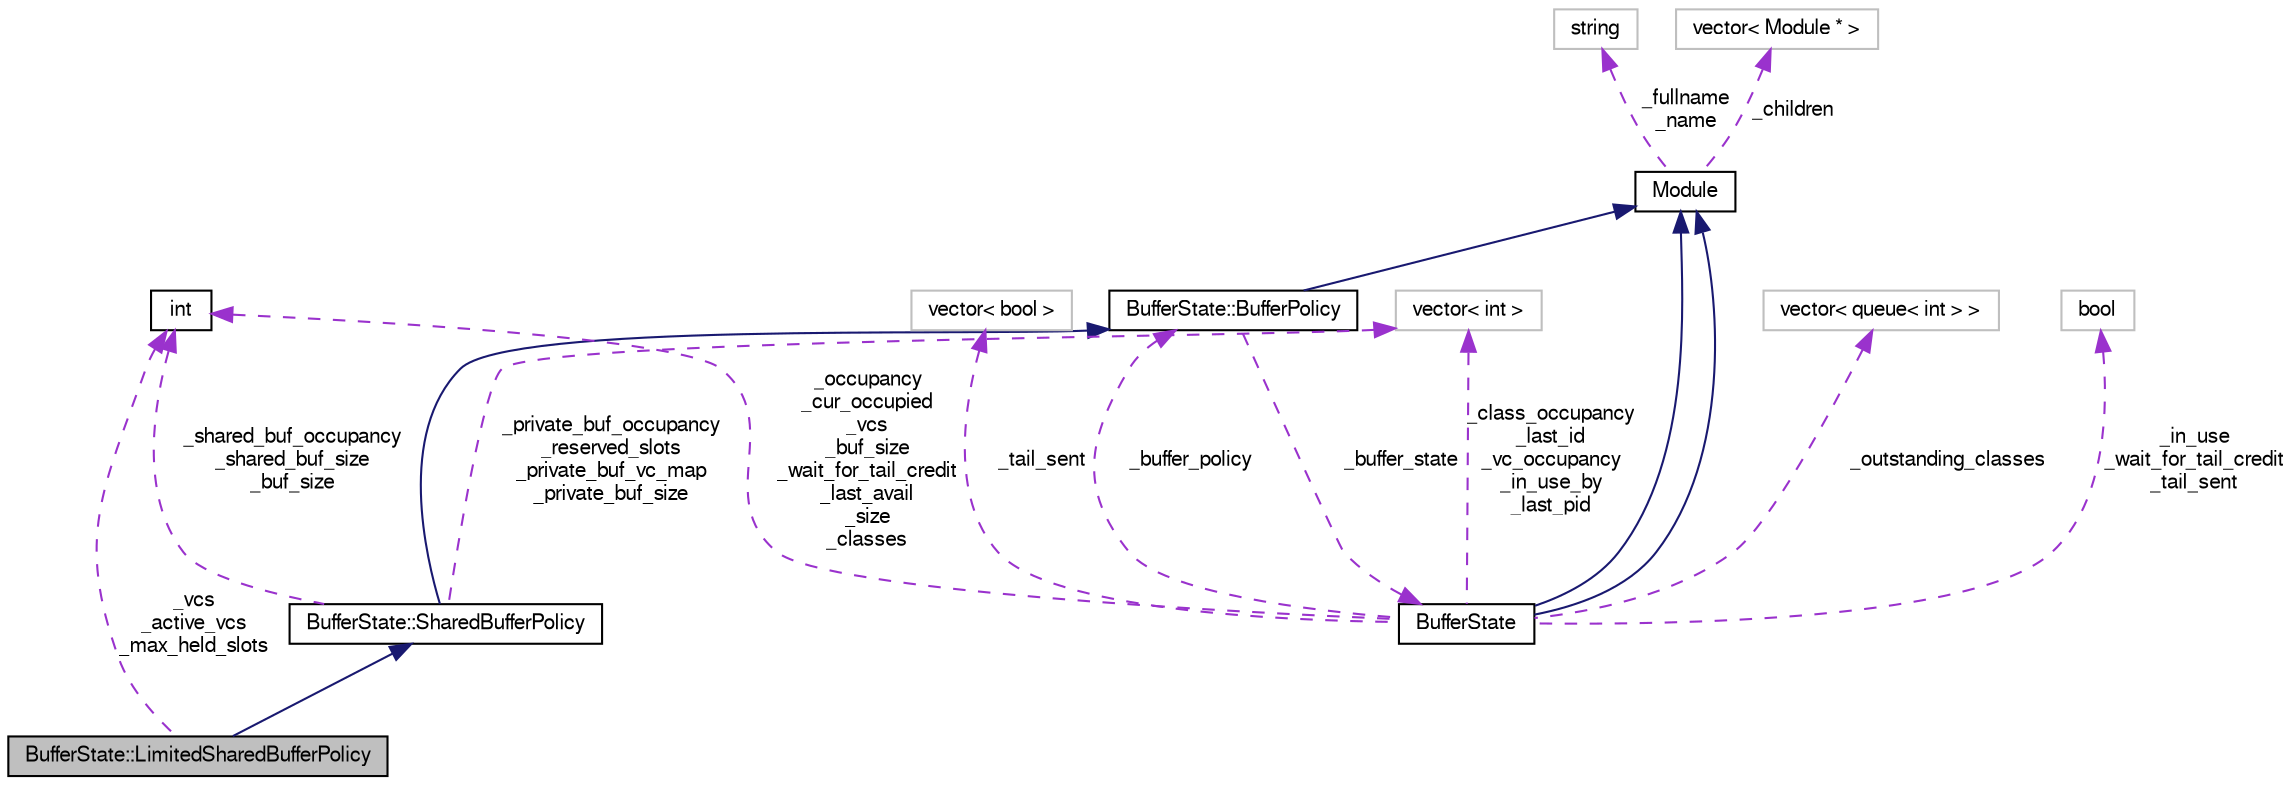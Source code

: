 digraph G
{
  bgcolor="transparent";
  edge [fontname="FreeSans",fontsize="10",labelfontname="FreeSans",labelfontsize="10"];
  node [fontname="FreeSans",fontsize="10",shape=record];
  Node1 [label="BufferState::LimitedSharedBufferPolicy",height=0.2,width=0.4,color="black", fillcolor="grey75", style="filled" fontcolor="black"];
  Node2 -> Node1 [dir=back,color="midnightblue",fontsize="10",style="solid",fontname="FreeSans"];
  Node2 [label="BufferState::SharedBufferPolicy",height=0.2,width=0.4,color="black",URL="$classBufferState_1_1SharedBufferPolicy.html"];
  Node3 -> Node2 [dir=back,color="midnightblue",fontsize="10",style="solid",fontname="FreeSans"];
  Node3 [label="BufferState::BufferPolicy",height=0.2,width=0.4,color="black",URL="$classBufferState_1_1BufferPolicy.html"];
  Node4 -> Node3 [dir=back,color="midnightblue",fontsize="10",style="solid",fontname="FreeSans"];
  Node4 [label="Module",height=0.2,width=0.4,color="black",URL="$classModule.html"];
  Node5 -> Node4 [dir=back,color="darkorchid3",fontsize="10",style="dashed",label="_fullname\n_name",fontname="FreeSans"];
  Node5 [label="string",height=0.2,width=0.4,color="grey75"];
  Node6 -> Node4 [dir=back,color="darkorchid3",fontsize="10",style="dashed",label="_children",fontname="FreeSans"];
  Node6 [label="vector\< Module * \>",height=0.2,width=0.4,color="grey75"];
  Node7 -> Node3 [dir=back,color="darkorchid3",fontsize="10",style="dashed",label="_buffer_state",fontname="FreeSans"];
  Node7 [label="BufferState",height=0.2,width=0.4,color="black",URL="$classBufferState.html"];
  Node4 -> Node7 [dir=back,color="midnightblue",fontsize="10",style="solid",fontname="FreeSans"];
  Node4 -> Node7 [dir=back,color="midnightblue",fontsize="10",style="solid",fontname="FreeSans"];
  Node8 -> Node7 [dir=back,color="darkorchid3",fontsize="10",style="dashed",label="_outstanding_classes",fontname="FreeSans"];
  Node8 [label="vector\< queue\< int \> \>",height=0.2,width=0.4,color="grey75"];
  Node3 -> Node7 [dir=back,color="darkorchid3",fontsize="10",style="dashed",label="_buffer_policy",fontname="FreeSans"];
  Node9 -> Node7 [dir=back,color="darkorchid3",fontsize="10",style="dashed",label="_occupancy\n_cur_occupied\n_vcs\n_buf_size\n_wait_for_tail_credit\n_last_avail\n_size\n_classes",fontname="FreeSans"];
  Node9 [label="int",height=0.2,width=0.4,color="black",URL="$classint.html"];
  Node10 -> Node7 [dir=back,color="darkorchid3",fontsize="10",style="dashed",label="_in_use\n_wait_for_tail_credit\n_tail_sent",fontname="FreeSans"];
  Node10 [label="bool",height=0.2,width=0.4,color="grey75"];
  Node11 -> Node7 [dir=back,color="darkorchid3",fontsize="10",style="dashed",label="_class_occupancy\n_last_id\n_vc_occupancy\n_in_use_by\n_last_pid",fontname="FreeSans"];
  Node11 [label="vector\< int \>",height=0.2,width=0.4,color="grey75"];
  Node12 -> Node7 [dir=back,color="darkorchid3",fontsize="10",style="dashed",label="_tail_sent",fontname="FreeSans"];
  Node12 [label="vector\< bool \>",height=0.2,width=0.4,color="grey75"];
  Node9 -> Node2 [dir=back,color="darkorchid3",fontsize="10",style="dashed",label="_shared_buf_occupancy\n_shared_buf_size\n_buf_size",fontname="FreeSans"];
  Node11 -> Node2 [dir=back,color="darkorchid3",fontsize="10",style="dashed",label="_private_buf_occupancy\n_reserved_slots\n_private_buf_vc_map\n_private_buf_size",fontname="FreeSans"];
  Node9 -> Node1 [dir=back,color="darkorchid3",fontsize="10",style="dashed",label="_vcs\n_active_vcs\n_max_held_slots",fontname="FreeSans"];
}
